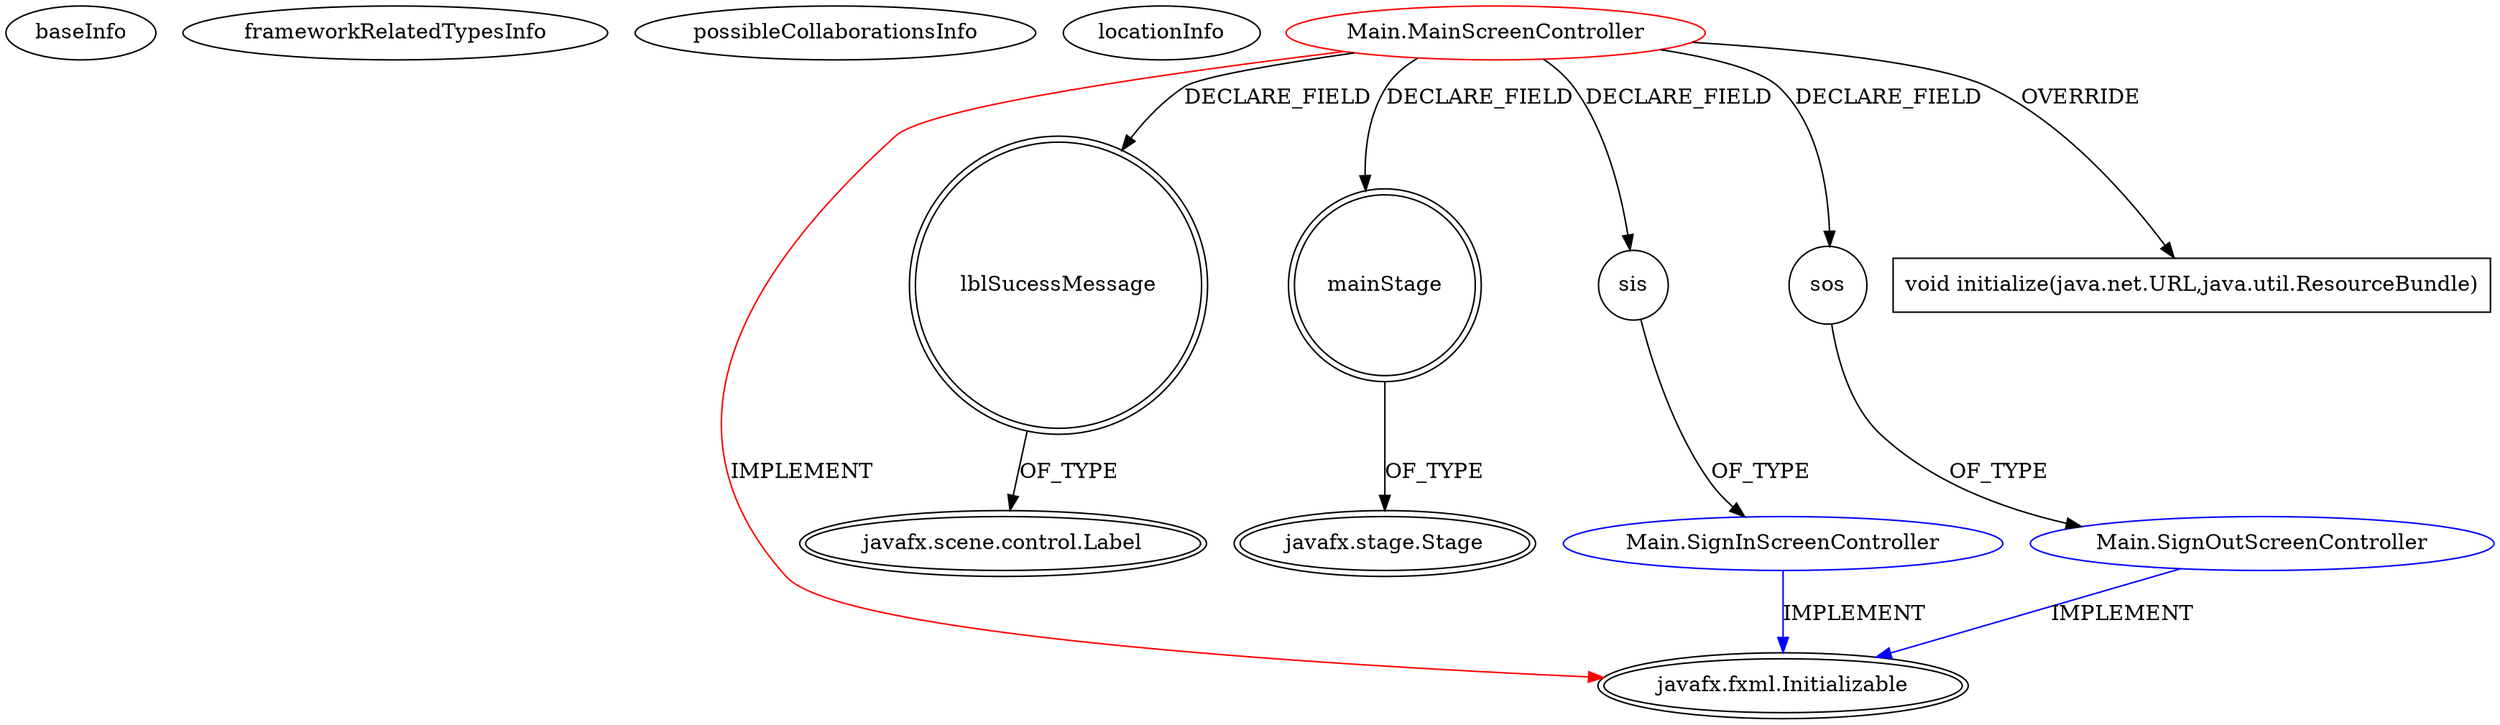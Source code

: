 digraph {
baseInfo[graphId=3060,category="extension_graph",isAnonymous=false,possibleRelation=true]
frameworkRelatedTypesInfo[0="javafx.fxml.Initializable"]
possibleCollaborationsInfo[0="3060~FIELD_DECLARATION-~javafx.fxml.Initializable ~javafx.fxml.Initializable ~false~false"]
locationInfo[projectName="htsikata-projects",filePath="/htsikata-projects/projects-master/Java/SignApp/src/Main/MainScreenController.java",contextSignature="MainScreenController",graphId="3060"]
0[label="Main.MainScreenController",vertexType="ROOT_CLIENT_CLASS_DECLARATION",isFrameworkType=false,color=red]
1[label="javafx.fxml.Initializable",vertexType="FRAMEWORK_INTERFACE_TYPE",isFrameworkType=true,peripheries=2]
2[label="lblSucessMessage",vertexType="FIELD_DECLARATION",isFrameworkType=true,peripheries=2,shape=circle]
3[label="javafx.scene.control.Label",vertexType="FRAMEWORK_CLASS_TYPE",isFrameworkType=true,peripheries=2]
4[label="mainStage",vertexType="FIELD_DECLARATION",isFrameworkType=true,peripheries=2,shape=circle]
5[label="javafx.stage.Stage",vertexType="FRAMEWORK_CLASS_TYPE",isFrameworkType=true,peripheries=2]
6[label="sis",vertexType="FIELD_DECLARATION",isFrameworkType=false,shape=circle]
7[label="Main.SignInScreenController",vertexType="REFERENCE_CLIENT_CLASS_DECLARATION",isFrameworkType=false,color=blue]
9[label="sos",vertexType="FIELD_DECLARATION",isFrameworkType=false,shape=circle]
10[label="Main.SignOutScreenController",vertexType="REFERENCE_CLIENT_CLASS_DECLARATION",isFrameworkType=false,color=blue]
12[label="void initialize(java.net.URL,java.util.ResourceBundle)",vertexType="OVERRIDING_METHOD_DECLARATION",isFrameworkType=false,shape=box]
0->1[label="IMPLEMENT",color=red]
0->2[label="DECLARE_FIELD"]
2->3[label="OF_TYPE"]
0->4[label="DECLARE_FIELD"]
4->5[label="OF_TYPE"]
0->6[label="DECLARE_FIELD"]
7->1[label="IMPLEMENT",color=blue]
6->7[label="OF_TYPE"]
0->9[label="DECLARE_FIELD"]
10->1[label="IMPLEMENT",color=blue]
9->10[label="OF_TYPE"]
0->12[label="OVERRIDE"]
}
